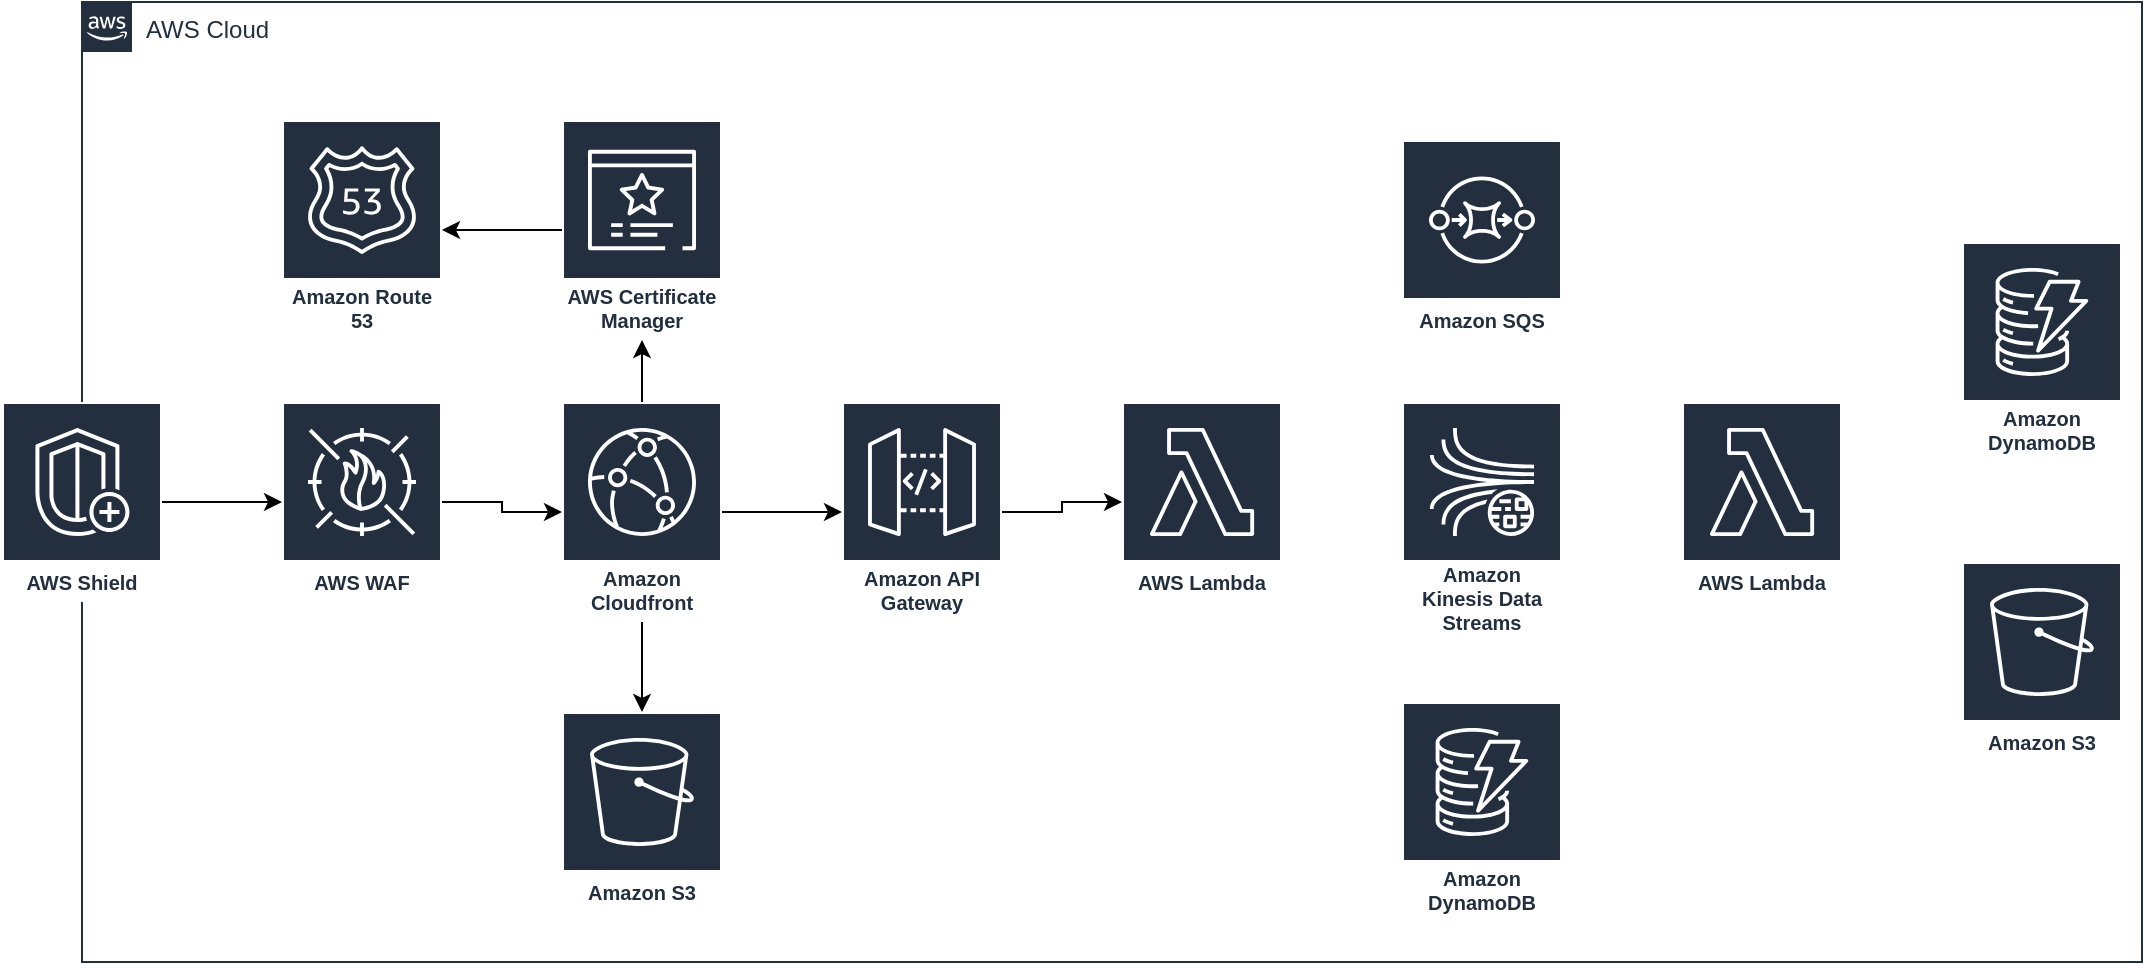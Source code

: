 <mxfile version="20.8.10" type="github">
  <diagram id="Ht1M8jgEwFfnCIfOTk4-" name="Page-1">
    <mxGraphModel dx="1120" dy="484" grid="1" gridSize="10" guides="1" tooltips="1" connect="1" arrows="1" fold="1" page="1" pageScale="1" pageWidth="827" pageHeight="1169" math="0" shadow="0">
      <root>
        <mxCell id="0" />
        <mxCell id="1" parent="0" />
        <mxCell id="UEzPUAAOIrF-is8g5C7q-2" value="AWS Cloud" style="points=[[0,0],[0.25,0],[0.5,0],[0.75,0],[1,0],[1,0.25],[1,0.5],[1,0.75],[1,1],[0.75,1],[0.5,1],[0.25,1],[0,1],[0,0.75],[0,0.5],[0,0.25]];outlineConnect=0;gradientColor=none;html=1;whiteSpace=wrap;fontSize=12;fontStyle=0;shape=mxgraph.aws4.group;grIcon=mxgraph.aws4.group_aws_cloud_alt;strokeColor=#232F3E;fillColor=none;verticalAlign=top;align=left;spacingLeft=30;fontColor=#232F3E;dashed=0;container=1;pointerEvents=0;collapsible=0;recursiveResize=0;" parent="1" vertex="1">
          <mxGeometry x="80" y="160" width="1030" height="480" as="geometry" />
        </mxCell>
        <mxCell id="IBc7nKOevJKaIkECr1FH-59" value="" style="edgeStyle=orthogonalEdgeStyle;rounded=0;orthogonalLoop=1;jettySize=auto;html=1;" edge="1" parent="UEzPUAAOIrF-is8g5C7q-2" source="IBc7nKOevJKaIkECr1FH-37" target="IBc7nKOevJKaIkECr1FH-38">
          <mxGeometry relative="1" as="geometry" />
        </mxCell>
        <mxCell id="IBc7nKOevJKaIkECr1FH-37" value="AWS Certificate Manager" style="sketch=0;outlineConnect=0;fontColor=#232F3E;gradientColor=none;strokeColor=#ffffff;fillColor=#232F3E;dashed=0;verticalLabelPosition=middle;verticalAlign=bottom;align=center;html=1;whiteSpace=wrap;fontSize=10;fontStyle=1;spacing=3;shape=mxgraph.aws4.productIcon;prIcon=mxgraph.aws4.certificate_manager_3;" vertex="1" parent="UEzPUAAOIrF-is8g5C7q-2">
          <mxGeometry x="240" y="59" width="80" height="110" as="geometry" />
        </mxCell>
        <mxCell id="IBc7nKOevJKaIkECr1FH-38" value="Amazon Route 53" style="sketch=0;outlineConnect=0;fontColor=#232F3E;gradientColor=none;strokeColor=#ffffff;fillColor=#232F3E;dashed=0;verticalLabelPosition=middle;verticalAlign=bottom;align=center;html=1;whiteSpace=wrap;fontSize=10;fontStyle=1;spacing=3;shape=mxgraph.aws4.productIcon;prIcon=mxgraph.aws4.route_53;" vertex="1" parent="UEzPUAAOIrF-is8g5C7q-2">
          <mxGeometry x="100" y="59" width="80" height="110" as="geometry" />
        </mxCell>
        <mxCell id="IBc7nKOevJKaIkECr1FH-58" value="" style="edgeStyle=orthogonalEdgeStyle;rounded=0;orthogonalLoop=1;jettySize=auto;html=1;" edge="1" parent="UEzPUAAOIrF-is8g5C7q-2" source="IBc7nKOevJKaIkECr1FH-41" target="IBc7nKOevJKaIkECr1FH-37">
          <mxGeometry relative="1" as="geometry" />
        </mxCell>
        <mxCell id="IBc7nKOevJKaIkECr1FH-61" value="" style="edgeStyle=orthogonalEdgeStyle;rounded=0;orthogonalLoop=1;jettySize=auto;html=1;" edge="1" parent="UEzPUAAOIrF-is8g5C7q-2" source="IBc7nKOevJKaIkECr1FH-41" target="IBc7nKOevJKaIkECr1FH-43">
          <mxGeometry relative="1" as="geometry" />
        </mxCell>
        <mxCell id="IBc7nKOevJKaIkECr1FH-62" value="" style="edgeStyle=orthogonalEdgeStyle;rounded=0;orthogonalLoop=1;jettySize=auto;html=1;" edge="1" parent="UEzPUAAOIrF-is8g5C7q-2" source="IBc7nKOevJKaIkECr1FH-41" target="IBc7nKOevJKaIkECr1FH-45">
          <mxGeometry relative="1" as="geometry" />
        </mxCell>
        <mxCell id="IBc7nKOevJKaIkECr1FH-41" value="Amazon Cloudfront" style="sketch=0;outlineConnect=0;fontColor=#232F3E;gradientColor=none;strokeColor=#ffffff;fillColor=#232F3E;dashed=0;verticalLabelPosition=middle;verticalAlign=bottom;align=center;html=1;whiteSpace=wrap;fontSize=10;fontStyle=1;spacing=3;shape=mxgraph.aws4.productIcon;prIcon=mxgraph.aws4.cloudfront;" vertex="1" parent="UEzPUAAOIrF-is8g5C7q-2">
          <mxGeometry x="240" y="200" width="80" height="110" as="geometry" />
        </mxCell>
        <mxCell id="IBc7nKOevJKaIkECr1FH-43" value="Amazon S3" style="sketch=0;outlineConnect=0;fontColor=#232F3E;gradientColor=none;strokeColor=#ffffff;fillColor=#232F3E;dashed=0;verticalLabelPosition=middle;verticalAlign=bottom;align=center;html=1;whiteSpace=wrap;fontSize=10;fontStyle=1;spacing=3;shape=mxgraph.aws4.productIcon;prIcon=mxgraph.aws4.s3;" vertex="1" parent="UEzPUAAOIrF-is8g5C7q-2">
          <mxGeometry x="240" y="355" width="80" height="100" as="geometry" />
        </mxCell>
        <mxCell id="IBc7nKOevJKaIkECr1FH-63" value="" style="edgeStyle=orthogonalEdgeStyle;rounded=0;orthogonalLoop=1;jettySize=auto;html=1;" edge="1" parent="UEzPUAAOIrF-is8g5C7q-2" source="IBc7nKOevJKaIkECr1FH-45" target="IBc7nKOevJKaIkECr1FH-46">
          <mxGeometry relative="1" as="geometry" />
        </mxCell>
        <mxCell id="IBc7nKOevJKaIkECr1FH-45" value="Amazon API Gateway" style="sketch=0;outlineConnect=0;fontColor=#232F3E;gradientColor=none;strokeColor=#ffffff;fillColor=#232F3E;dashed=0;verticalLabelPosition=middle;verticalAlign=bottom;align=center;html=1;whiteSpace=wrap;fontSize=10;fontStyle=1;spacing=3;shape=mxgraph.aws4.productIcon;prIcon=mxgraph.aws4.api_gateway;" vertex="1" parent="UEzPUAAOIrF-is8g5C7q-2">
          <mxGeometry x="380" y="200" width="80" height="110" as="geometry" />
        </mxCell>
        <mxCell id="IBc7nKOevJKaIkECr1FH-46" value="AWS Lambda" style="sketch=0;outlineConnect=0;fontColor=#232F3E;gradientColor=none;strokeColor=#ffffff;fillColor=#232F3E;dashed=0;verticalLabelPosition=middle;verticalAlign=bottom;align=center;html=1;whiteSpace=wrap;fontSize=10;fontStyle=1;spacing=3;shape=mxgraph.aws4.productIcon;prIcon=mxgraph.aws4.lambda;" vertex="1" parent="UEzPUAAOIrF-is8g5C7q-2">
          <mxGeometry x="520" y="200" width="80" height="100" as="geometry" />
        </mxCell>
        <mxCell id="IBc7nKOevJKaIkECr1FH-57" value="" style="edgeStyle=orthogonalEdgeStyle;rounded=0;orthogonalLoop=1;jettySize=auto;html=1;" edge="1" parent="UEzPUAAOIrF-is8g5C7q-2" source="IBc7nKOevJKaIkECr1FH-47" target="IBc7nKOevJKaIkECr1FH-41">
          <mxGeometry relative="1" as="geometry" />
        </mxCell>
        <mxCell id="IBc7nKOevJKaIkECr1FH-47" value="AWS WAF" style="sketch=0;outlineConnect=0;fontColor=#232F3E;gradientColor=none;strokeColor=#ffffff;fillColor=#232F3E;dashed=0;verticalLabelPosition=middle;verticalAlign=bottom;align=center;html=1;whiteSpace=wrap;fontSize=10;fontStyle=1;spacing=3;shape=mxgraph.aws4.productIcon;prIcon=mxgraph.aws4.waf;" vertex="1" parent="UEzPUAAOIrF-is8g5C7q-2">
          <mxGeometry x="100" y="200" width="80" height="100" as="geometry" />
        </mxCell>
        <mxCell id="IBc7nKOevJKaIkECr1FH-56" value="" style="edgeStyle=orthogonalEdgeStyle;rounded=0;orthogonalLoop=1;jettySize=auto;html=1;" edge="1" parent="UEzPUAAOIrF-is8g5C7q-2" source="IBc7nKOevJKaIkECr1FH-48" target="IBc7nKOevJKaIkECr1FH-47">
          <mxGeometry relative="1" as="geometry" />
        </mxCell>
        <mxCell id="IBc7nKOevJKaIkECr1FH-48" value="AWS Shield" style="sketch=0;outlineConnect=0;fontColor=#232F3E;gradientColor=none;strokeColor=#ffffff;fillColor=#232F3E;dashed=0;verticalLabelPosition=middle;verticalAlign=bottom;align=center;html=1;whiteSpace=wrap;fontSize=10;fontStyle=1;spacing=3;shape=mxgraph.aws4.productIcon;prIcon=mxgraph.aws4.shield;" vertex="1" parent="UEzPUAAOIrF-is8g5C7q-2">
          <mxGeometry x="-40" y="200" width="80" height="100" as="geometry" />
        </mxCell>
        <mxCell id="IBc7nKOevJKaIkECr1FH-49" value="Amazon Kinesis Data Streams" style="sketch=0;outlineConnect=0;fontColor=#232F3E;gradientColor=none;strokeColor=#ffffff;fillColor=#232F3E;dashed=0;verticalLabelPosition=middle;verticalAlign=bottom;align=center;html=1;whiteSpace=wrap;fontSize=10;fontStyle=1;spacing=3;shape=mxgraph.aws4.productIcon;prIcon=mxgraph.aws4.kinesis_data_streams;" vertex="1" parent="UEzPUAAOIrF-is8g5C7q-2">
          <mxGeometry x="660" y="200" width="80" height="120" as="geometry" />
        </mxCell>
        <mxCell id="IBc7nKOevJKaIkECr1FH-50" value="Amazon SQS" style="sketch=0;outlineConnect=0;fontColor=#232F3E;gradientColor=none;strokeColor=#ffffff;fillColor=#232F3E;dashed=0;verticalLabelPosition=middle;verticalAlign=bottom;align=center;html=1;whiteSpace=wrap;fontSize=10;fontStyle=1;spacing=3;shape=mxgraph.aws4.productIcon;prIcon=mxgraph.aws4.sqs;" vertex="1" parent="UEzPUAAOIrF-is8g5C7q-2">
          <mxGeometry x="660" y="69" width="80" height="100" as="geometry" />
        </mxCell>
        <mxCell id="IBc7nKOevJKaIkECr1FH-51" value="Amazon DynamoDB" style="sketch=0;outlineConnect=0;fontColor=#232F3E;gradientColor=none;strokeColor=#ffffff;fillColor=#232F3E;dashed=0;verticalLabelPosition=middle;verticalAlign=bottom;align=center;html=1;whiteSpace=wrap;fontSize=10;fontStyle=1;spacing=3;shape=mxgraph.aws4.productIcon;prIcon=mxgraph.aws4.dynamodb;" vertex="1" parent="UEzPUAAOIrF-is8g5C7q-2">
          <mxGeometry x="660" y="350" width="80" height="110" as="geometry" />
        </mxCell>
        <mxCell id="IBc7nKOevJKaIkECr1FH-52" value="AWS Lambda" style="sketch=0;outlineConnect=0;fontColor=#232F3E;gradientColor=none;strokeColor=#ffffff;fillColor=#232F3E;dashed=0;verticalLabelPosition=middle;verticalAlign=bottom;align=center;html=1;whiteSpace=wrap;fontSize=10;fontStyle=1;spacing=3;shape=mxgraph.aws4.productIcon;prIcon=mxgraph.aws4.lambda;" vertex="1" parent="UEzPUAAOIrF-is8g5C7q-2">
          <mxGeometry x="800" y="200" width="80" height="100" as="geometry" />
        </mxCell>
        <mxCell id="IBc7nKOevJKaIkECr1FH-53" value="Amazon DynamoDB" style="sketch=0;outlineConnect=0;fontColor=#232F3E;gradientColor=none;strokeColor=#ffffff;fillColor=#232F3E;dashed=0;verticalLabelPosition=middle;verticalAlign=bottom;align=center;html=1;whiteSpace=wrap;fontSize=10;fontStyle=1;spacing=3;shape=mxgraph.aws4.productIcon;prIcon=mxgraph.aws4.dynamodb;" vertex="1" parent="UEzPUAAOIrF-is8g5C7q-2">
          <mxGeometry x="940" y="120" width="80" height="110" as="geometry" />
        </mxCell>
        <mxCell id="IBc7nKOevJKaIkECr1FH-54" value="Amazon S3" style="sketch=0;outlineConnect=0;fontColor=#232F3E;gradientColor=none;strokeColor=#ffffff;fillColor=#232F3E;dashed=0;verticalLabelPosition=middle;verticalAlign=bottom;align=center;html=1;whiteSpace=wrap;fontSize=10;fontStyle=1;spacing=3;shape=mxgraph.aws4.productIcon;prIcon=mxgraph.aws4.s3;" vertex="1" parent="UEzPUAAOIrF-is8g5C7q-2">
          <mxGeometry x="940" y="280" width="80" height="100" as="geometry" />
        </mxCell>
      </root>
    </mxGraphModel>
  </diagram>
</mxfile>

